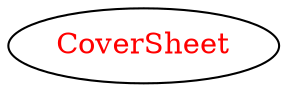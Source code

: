 digraph dependencyGraph {
 concentrate=true;
 ranksep="2.0";
 rankdir="LR"; 
 splines="ortho";
"CoverSheet" [fontcolor="red"];
}